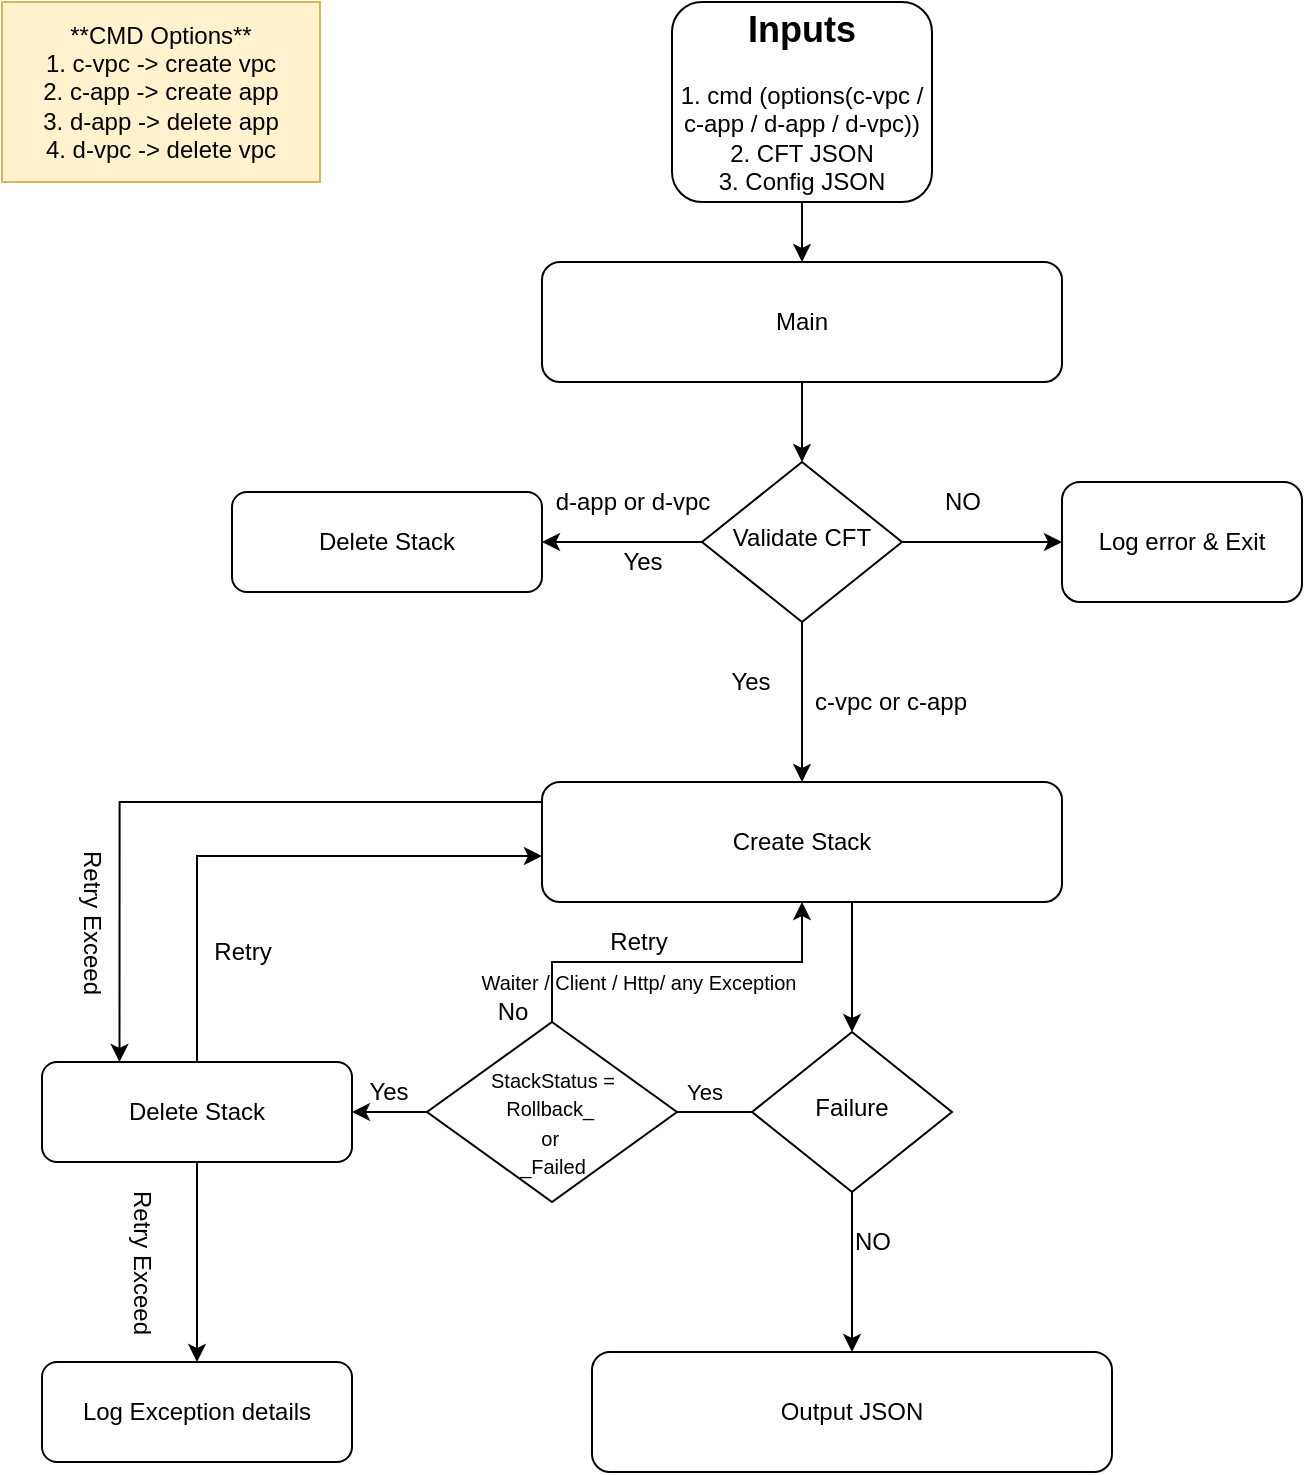 <mxfile version="14.4.8" type="device"><diagram id="C5RBs43oDa-KdzZeNtuy" name="Page-1"><mxGraphModel dx="903" dy="564" grid="1" gridSize="10" guides="1" tooltips="1" connect="1" arrows="1" fold="1" page="1" pageScale="1" pageWidth="827" pageHeight="1169" math="0" shadow="0"><root><mxCell id="WIyWlLk6GJQsqaUBKTNV-0"/><mxCell id="WIyWlLk6GJQsqaUBKTNV-1" parent="WIyWlLk6GJQsqaUBKTNV-0"/><mxCell id="yl2XUwtPUaNxCH_kKctL-34" value="" style="edgeStyle=orthogonalEdgeStyle;rounded=0;orthogonalLoop=1;jettySize=auto;html=1;" parent="WIyWlLk6GJQsqaUBKTNV-1" source="WIyWlLk6GJQsqaUBKTNV-3" target="yl2XUwtPUaNxCH_kKctL-0" edge="1"><mxGeometry relative="1" as="geometry"/></mxCell><mxCell id="WIyWlLk6GJQsqaUBKTNV-3" value="&lt;b&gt;&lt;font style=&quot;font-size: 18px&quot;&gt;Inputs&lt;/font&gt;&lt;/b&gt;&lt;br&gt;&lt;br&gt;1. cmd (options(c-vpc / c-app / d-app / d-vpc))&lt;br&gt;2. CFT JSON&lt;br&gt;3. Config JSON" style="rounded=1;whiteSpace=wrap;html=1;fontSize=12;glass=0;strokeWidth=1;shadow=0;" parent="WIyWlLk6GJQsqaUBKTNV-1" vertex="1"><mxGeometry x="375" y="20" width="130" height="100" as="geometry"/></mxCell><mxCell id="yl2XUwtPUaNxCH_kKctL-5" value="" style="edgeStyle=orthogonalEdgeStyle;rounded=0;orthogonalLoop=1;jettySize=auto;html=1;" parent="WIyWlLk6GJQsqaUBKTNV-1" source="WIyWlLk6GJQsqaUBKTNV-6" edge="1"><mxGeometry relative="1" as="geometry"><mxPoint x="570" y="290" as="targetPoint"/></mxGeometry></mxCell><mxCell id="yl2XUwtPUaNxCH_kKctL-16" value="" style="edgeStyle=orthogonalEdgeStyle;rounded=0;orthogonalLoop=1;jettySize=auto;html=1;" parent="WIyWlLk6GJQsqaUBKTNV-1" source="WIyWlLk6GJQsqaUBKTNV-6" target="yl2XUwtPUaNxCH_kKctL-2" edge="1"><mxGeometry relative="1" as="geometry"/></mxCell><mxCell id="yl2XUwtPUaNxCH_kKctL-31" value="" style="edgeStyle=orthogonalEdgeStyle;rounded=0;orthogonalLoop=1;jettySize=auto;html=1;" parent="WIyWlLk6GJQsqaUBKTNV-1" source="WIyWlLk6GJQsqaUBKTNV-6" target="yl2XUwtPUaNxCH_kKctL-30" edge="1"><mxGeometry relative="1" as="geometry"/></mxCell><mxCell id="WIyWlLk6GJQsqaUBKTNV-6" value="Validate CFT" style="rhombus;whiteSpace=wrap;html=1;shadow=0;fontFamily=Helvetica;fontSize=12;align=center;strokeWidth=1;spacing=6;spacingTop=-4;" parent="WIyWlLk6GJQsqaUBKTNV-1" vertex="1"><mxGeometry x="390" y="250" width="100" height="80" as="geometry"/></mxCell><mxCell id="yl2XUwtPUaNxCH_kKctL-17" value="" style="edgeStyle=orthogonalEdgeStyle;rounded=0;orthogonalLoop=1;jettySize=auto;html=1;" parent="WIyWlLk6GJQsqaUBKTNV-1" source="yl2XUwtPUaNxCH_kKctL-0" target="WIyWlLk6GJQsqaUBKTNV-6" edge="1"><mxGeometry relative="1" as="geometry"/></mxCell><mxCell id="yl2XUwtPUaNxCH_kKctL-0" value="Main" style="rounded=1;whiteSpace=wrap;html=1;" parent="WIyWlLk6GJQsqaUBKTNV-1" vertex="1"><mxGeometry x="310" y="150" width="260" height="60" as="geometry"/></mxCell><mxCell id="yl2XUwtPUaNxCH_kKctL-8" value="" style="edgeStyle=orthogonalEdgeStyle;rounded=0;orthogonalLoop=1;jettySize=auto;html=1;" parent="WIyWlLk6GJQsqaUBKTNV-1" target="yl2XUwtPUaNxCH_kKctL-7" edge="1"><mxGeometry relative="1" as="geometry"><mxPoint x="465" y="460" as="sourcePoint"/><Array as="points"><mxPoint x="465" y="490"/><mxPoint x="465" y="490"/></Array></mxGeometry></mxCell><mxCell id="gIUmQxqlqYleeyWDRFjG-16" value="" style="edgeStyle=orthogonalEdgeStyle;rounded=0;orthogonalLoop=1;jettySize=auto;html=1;entryX=0.25;entryY=0;entryDx=0;entryDy=0;" edge="1" parent="WIyWlLk6GJQsqaUBKTNV-1" source="yl2XUwtPUaNxCH_kKctL-2" target="yl2XUwtPUaNxCH_kKctL-9"><mxGeometry relative="1" as="geometry"><mxPoint x="90" y="420" as="targetPoint"/><Array as="points"><mxPoint x="99" y="420"/></Array></mxGeometry></mxCell><mxCell id="yl2XUwtPUaNxCH_kKctL-2" value="Create Stack" style="rounded=1;whiteSpace=wrap;html=1;" parent="WIyWlLk6GJQsqaUBKTNV-1" vertex="1"><mxGeometry x="310" y="410" width="260" height="60" as="geometry"/></mxCell><mxCell id="yl2XUwtPUaNxCH_kKctL-3" value="Log error &amp;amp; Exit" style="rounded=1;whiteSpace=wrap;html=1;" parent="WIyWlLk6GJQsqaUBKTNV-1" vertex="1"><mxGeometry x="570" y="260" width="120" height="60" as="geometry"/></mxCell><mxCell id="yl2XUwtPUaNxCH_kKctL-6" value="NO" style="text;html=1;align=center;verticalAlign=middle;resizable=0;points=[];autosize=1;" parent="WIyWlLk6GJQsqaUBKTNV-1" vertex="1"><mxGeometry x="505" y="260" width="30" height="20" as="geometry"/></mxCell><mxCell id="yl2XUwtPUaNxCH_kKctL-11" value="" style="edgeStyle=orthogonalEdgeStyle;rounded=0;orthogonalLoop=1;jettySize=auto;html=1;entryX=1;entryY=0.5;entryDx=0;entryDy=0;" parent="WIyWlLk6GJQsqaUBKTNV-1" source="yl2XUwtPUaNxCH_kKctL-7" target="yl2XUwtPUaNxCH_kKctL-9" edge="1"><mxGeometry relative="1" as="geometry"><mxPoint x="440" y="570" as="targetPoint"/></mxGeometry></mxCell><mxCell id="gIUmQxqlqYleeyWDRFjG-14" value="Yes" style="edgeLabel;html=1;align=center;verticalAlign=middle;resizable=0;points=[];" vertex="1" connectable="0" parent="yl2XUwtPUaNxCH_kKctL-11"><mxGeometry x="-0.815" y="2" relative="1" as="geometry"><mxPoint x="-6" y="-12" as="offset"/></mxGeometry></mxCell><mxCell id="yl2XUwtPUaNxCH_kKctL-15" value="" style="edgeStyle=orthogonalEdgeStyle;rounded=0;orthogonalLoop=1;jettySize=auto;html=1;" parent="WIyWlLk6GJQsqaUBKTNV-1" source="yl2XUwtPUaNxCH_kKctL-7" target="yl2XUwtPUaNxCH_kKctL-13" edge="1"><mxGeometry relative="1" as="geometry"/></mxCell><mxCell id="yl2XUwtPUaNxCH_kKctL-7" value="Failure" style="rhombus;whiteSpace=wrap;html=1;shadow=0;fontFamily=Helvetica;fontSize=12;align=center;strokeWidth=1;spacing=6;spacingTop=-4;" parent="WIyWlLk6GJQsqaUBKTNV-1" vertex="1"><mxGeometry x="415" y="535" width="100" height="80" as="geometry"/></mxCell><mxCell id="yl2XUwtPUaNxCH_kKctL-28" value="" style="edgeStyle=orthogonalEdgeStyle;rounded=0;orthogonalLoop=1;jettySize=auto;html=1;" parent="WIyWlLk6GJQsqaUBKTNV-1" source="yl2XUwtPUaNxCH_kKctL-9" target="yl2XUwtPUaNxCH_kKctL-2" edge="1"><mxGeometry relative="1" as="geometry"><mxPoint x="243" y="475" as="targetPoint"/><Array as="points"><mxPoint x="138" y="447"/></Array></mxGeometry></mxCell><mxCell id="gIUmQxqlqYleeyWDRFjG-4" value="" style="edgeStyle=orthogonalEdgeStyle;rounded=0;orthogonalLoop=1;jettySize=auto;html=1;" edge="1" parent="WIyWlLk6GJQsqaUBKTNV-1" source="yl2XUwtPUaNxCH_kKctL-9" target="gIUmQxqlqYleeyWDRFjG-3"><mxGeometry relative="1" as="geometry"/></mxCell><mxCell id="yl2XUwtPUaNxCH_kKctL-9" value="Delete Stack" style="rounded=1;whiteSpace=wrap;html=1;" parent="WIyWlLk6GJQsqaUBKTNV-1" vertex="1"><mxGeometry x="60" y="550" width="155" height="50" as="geometry"/></mxCell><mxCell id="yl2XUwtPUaNxCH_kKctL-12" value="Yes" style="text;html=1;align=center;verticalAlign=middle;resizable=0;points=[];autosize=1;" parent="WIyWlLk6GJQsqaUBKTNV-1" vertex="1"><mxGeometry x="212.5" y="555" width="40" height="20" as="geometry"/></mxCell><mxCell id="yl2XUwtPUaNxCH_kKctL-13" value="Output JSON" style="rounded=1;whiteSpace=wrap;html=1;" parent="WIyWlLk6GJQsqaUBKTNV-1" vertex="1"><mxGeometry x="335" y="695" width="260" height="60" as="geometry"/></mxCell><mxCell id="yl2XUwtPUaNxCH_kKctL-20" value="d-app or d-vpc" style="text;html=1;align=center;verticalAlign=middle;resizable=0;points=[];autosize=1;" parent="WIyWlLk6GJQsqaUBKTNV-1" vertex="1"><mxGeometry x="310" y="260" width="90" height="20" as="geometry"/></mxCell><mxCell id="yl2XUwtPUaNxCH_kKctL-21" value="c-vpc or c-app" style="text;html=1;align=center;verticalAlign=middle;resizable=0;points=[];autosize=1;" parent="WIyWlLk6GJQsqaUBKTNV-1" vertex="1"><mxGeometry x="439" y="360" width="90" height="20" as="geometry"/></mxCell><mxCell id="yl2XUwtPUaNxCH_kKctL-29" value="Retry" style="text;html=1;align=center;verticalAlign=middle;resizable=0;points=[];autosize=1;" parent="WIyWlLk6GJQsqaUBKTNV-1" vertex="1"><mxGeometry x="140" y="485" width="40" height="20" as="geometry"/></mxCell><mxCell id="yl2XUwtPUaNxCH_kKctL-30" value="Delete Stack" style="rounded=1;whiteSpace=wrap;html=1;" parent="WIyWlLk6GJQsqaUBKTNV-1" vertex="1"><mxGeometry x="155" y="265" width="155" height="50" as="geometry"/></mxCell><mxCell id="yl2XUwtPUaNxCH_kKctL-32" value="**CMD Options**&lt;br&gt;&lt;span&gt;1. c-vpc -&amp;gt; create vpc&lt;/span&gt;&lt;br&gt;&lt;span&gt;2. c-app -&amp;gt; create app&lt;/span&gt;&lt;br&gt;&lt;span&gt;3. d-app -&amp;gt; delete app&lt;/span&gt;&lt;br&gt;&lt;span&gt;4. d-vpc -&amp;gt; delete vpc&lt;/span&gt;" style="rounded=0;whiteSpace=wrap;html=1;fillColor=#fff2cc;strokeColor=#d6b656;" parent="WIyWlLk6GJQsqaUBKTNV-1" vertex="1"><mxGeometry x="40" y="20" width="159" height="90" as="geometry"/></mxCell><mxCell id="yl2XUwtPUaNxCH_kKctL-35" value="NO" style="text;html=1;align=center;verticalAlign=middle;resizable=0;points=[];autosize=1;" parent="WIyWlLk6GJQsqaUBKTNV-1" vertex="1"><mxGeometry x="460" y="630" width="30" height="20" as="geometry"/></mxCell><mxCell id="gIUmQxqlqYleeyWDRFjG-3" value="Log Exception details" style="rounded=1;whiteSpace=wrap;html=1;" vertex="1" parent="WIyWlLk6GJQsqaUBKTNV-1"><mxGeometry x="60" y="700" width="155" height="50" as="geometry"/></mxCell><mxCell id="gIUmQxqlqYleeyWDRFjG-5" value="Retry Exceed" style="text;html=1;align=center;verticalAlign=middle;resizable=0;points=[];autosize=1;rotation=90;" vertex="1" parent="WIyWlLk6GJQsqaUBKTNV-1"><mxGeometry x="65" y="640" width="90" height="20" as="geometry"/></mxCell><mxCell id="gIUmQxqlqYleeyWDRFjG-10" value="" style="edgeStyle=orthogonalEdgeStyle;rounded=0;orthogonalLoop=1;jettySize=auto;html=1;" edge="1" parent="WIyWlLk6GJQsqaUBKTNV-1" source="gIUmQxqlqYleeyWDRFjG-9" target="yl2XUwtPUaNxCH_kKctL-2"><mxGeometry relative="1" as="geometry"/></mxCell><mxCell id="gIUmQxqlqYleeyWDRFjG-9" value="&lt;font style=&quot;font-size: 10px&quot;&gt;&lt;br&gt;StackStatus = &lt;br&gt;Rollback_&amp;nbsp;&lt;br&gt;or&amp;nbsp;&lt;br&gt;_Failed&lt;/font&gt;" style="rhombus;whiteSpace=wrap;html=1;shadow=0;fontFamily=Helvetica;fontSize=12;align=center;strokeWidth=1;spacing=6;spacingTop=-4;" vertex="1" parent="WIyWlLk6GJQsqaUBKTNV-1"><mxGeometry x="252.5" y="530" width="125" height="90" as="geometry"/></mxCell><mxCell id="gIUmQxqlqYleeyWDRFjG-11" value="No" style="text;html=1;align=center;verticalAlign=middle;resizable=0;points=[];autosize=1;" vertex="1" parent="WIyWlLk6GJQsqaUBKTNV-1"><mxGeometry x="280" y="515" width="30" height="20" as="geometry"/></mxCell><mxCell id="gIUmQxqlqYleeyWDRFjG-12" value="Retry" style="text;html=1;align=center;verticalAlign=middle;resizable=0;points=[];autosize=1;" vertex="1" parent="WIyWlLk6GJQsqaUBKTNV-1"><mxGeometry x="337.5" y="480" width="40" height="20" as="geometry"/></mxCell><mxCell id="gIUmQxqlqYleeyWDRFjG-13" value="&lt;font style=&quot;font-size: 10px&quot;&gt;Waiter / Client / Http/ any Exception&lt;/font&gt;" style="text;html=1;align=center;verticalAlign=middle;resizable=0;points=[];autosize=1;" vertex="1" parent="WIyWlLk6GJQsqaUBKTNV-1"><mxGeometry x="272.5" y="500" width="170" height="20" as="geometry"/></mxCell><mxCell id="gIUmQxqlqYleeyWDRFjG-18" value="Retry Exceed" style="text;html=1;align=center;verticalAlign=middle;resizable=0;points=[];autosize=1;rotation=90;" vertex="1" parent="WIyWlLk6GJQsqaUBKTNV-1"><mxGeometry x="40" y="470" width="90" height="20" as="geometry"/></mxCell><mxCell id="gIUmQxqlqYleeyWDRFjG-19" value="Yes" style="text;html=1;align=center;verticalAlign=middle;resizable=0;points=[];autosize=1;" vertex="1" parent="WIyWlLk6GJQsqaUBKTNV-1"><mxGeometry x="340" y="290" width="40" height="20" as="geometry"/></mxCell><mxCell id="gIUmQxqlqYleeyWDRFjG-21" value="Yes" style="text;html=1;align=center;verticalAlign=middle;resizable=0;points=[];autosize=1;" vertex="1" parent="WIyWlLk6GJQsqaUBKTNV-1"><mxGeometry x="394" y="350" width="40" height="20" as="geometry"/></mxCell></root></mxGraphModel></diagram></mxfile>
